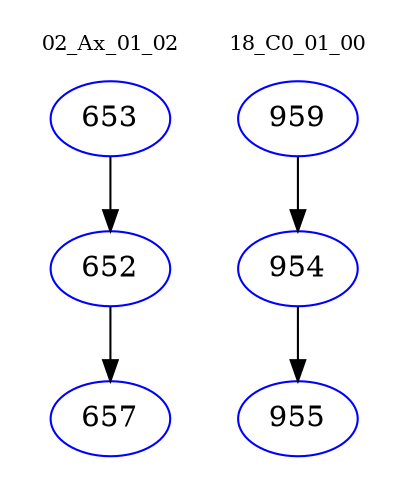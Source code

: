 digraph{
subgraph cluster_0 {
color = white
label = "02_Ax_01_02";
fontsize=10;
T0_653 [label="653", color="blue"]
T0_653 -> T0_652 [color="black"]
T0_652 [label="652", color="blue"]
T0_652 -> T0_657 [color="black"]
T0_657 [label="657", color="blue"]
}
subgraph cluster_1 {
color = white
label = "18_C0_01_00";
fontsize=10;
T1_959 [label="959", color="blue"]
T1_959 -> T1_954 [color="black"]
T1_954 [label="954", color="blue"]
T1_954 -> T1_955 [color="black"]
T1_955 [label="955", color="blue"]
}
}
